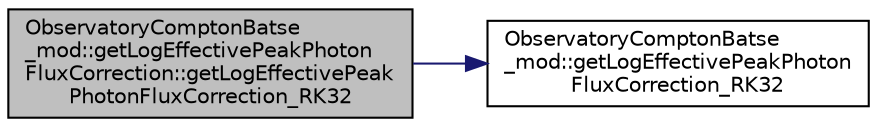 digraph "ObservatoryComptonBatse_mod::getLogEffectivePeakPhotonFluxCorrection::getLogEffectivePeakPhotonFluxCorrection_RK32"
{
 // LATEX_PDF_SIZE
  edge [fontname="Helvetica",fontsize="10",labelfontname="Helvetica",labelfontsize="10"];
  node [fontname="Helvetica",fontsize="10",shape=record];
  rankdir="LR";
  Node1 [label="ObservatoryComptonBatse\l_mod::getLogEffectivePeakPhoton\lFluxCorrection::getLogEffectivePeak\lPhotonFluxCorrection_RK32",height=0.2,width=0.4,color="black", fillcolor="grey75", style="filled", fontcolor="black",tooltip=" "];
  Node1 -> Node2 [color="midnightblue",fontsize="10",style="solid",fontname="Helvetica"];
  Node2 [label="ObservatoryComptonBatse\l_mod::getLogEffectivePeakPhoton\lFluxCorrection_RK32",height=0.2,width=0.4,color="black", fillcolor="white", style="filled",URL="$namespaceObservatoryComptonBatse__mod.html#a550547db445b4a36c7d89e947ed3fe29",tooltip=" "];
}
